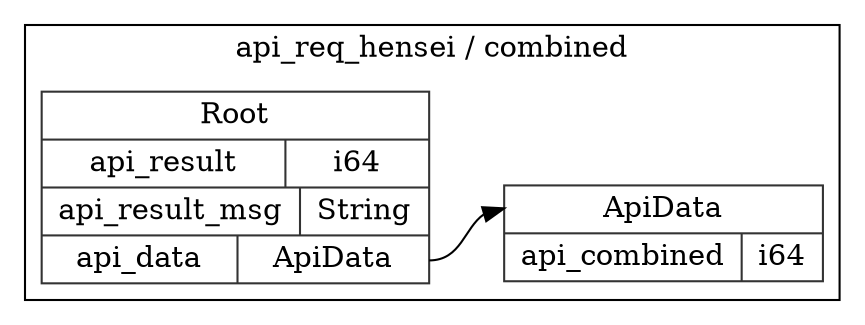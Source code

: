 digraph {
  rankdir=LR;
  subgraph cluster_0 {
    label="api_req_hensei / combined";
    node [style="filled", color=white, style="solid", color=gray20];
    api_req_hensei__combined__Root [label="<Root> Root  | { api_result | <api_result> i64 } | { api_result_msg | <api_result_msg> String } | { api_data | <api_data> ApiData }", shape=record];
    api_req_hensei__combined__ApiData;
    api_req_hensei__combined__Root:api_data:e -> api_req_hensei__combined__ApiData:ApiData:w;
    api_req_hensei__combined__ApiData [label="<ApiData> ApiData  | { api_combined | <api_combined> i64 }", shape=record];
  }
}
